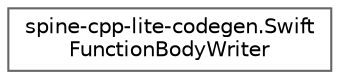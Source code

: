 digraph "类继承关系图"
{
 // LATEX_PDF_SIZE
  bgcolor="transparent";
  edge [fontname=Helvetica,fontsize=10,labelfontname=Helvetica,labelfontsize=10];
  node [fontname=Helvetica,fontsize=10,shape=box,height=0.2,width=0.4];
  rankdir="LR";
  Node0 [id="Node000000",label="spine-cpp-lite-codegen.Swift\lFunctionBodyWriter",height=0.2,width=0.4,color="grey40", fillcolor="white", style="filled",URL="$classspine-cpp-lite-codegen_1_1_swift_function_body_writer.html",tooltip=" "];
}
